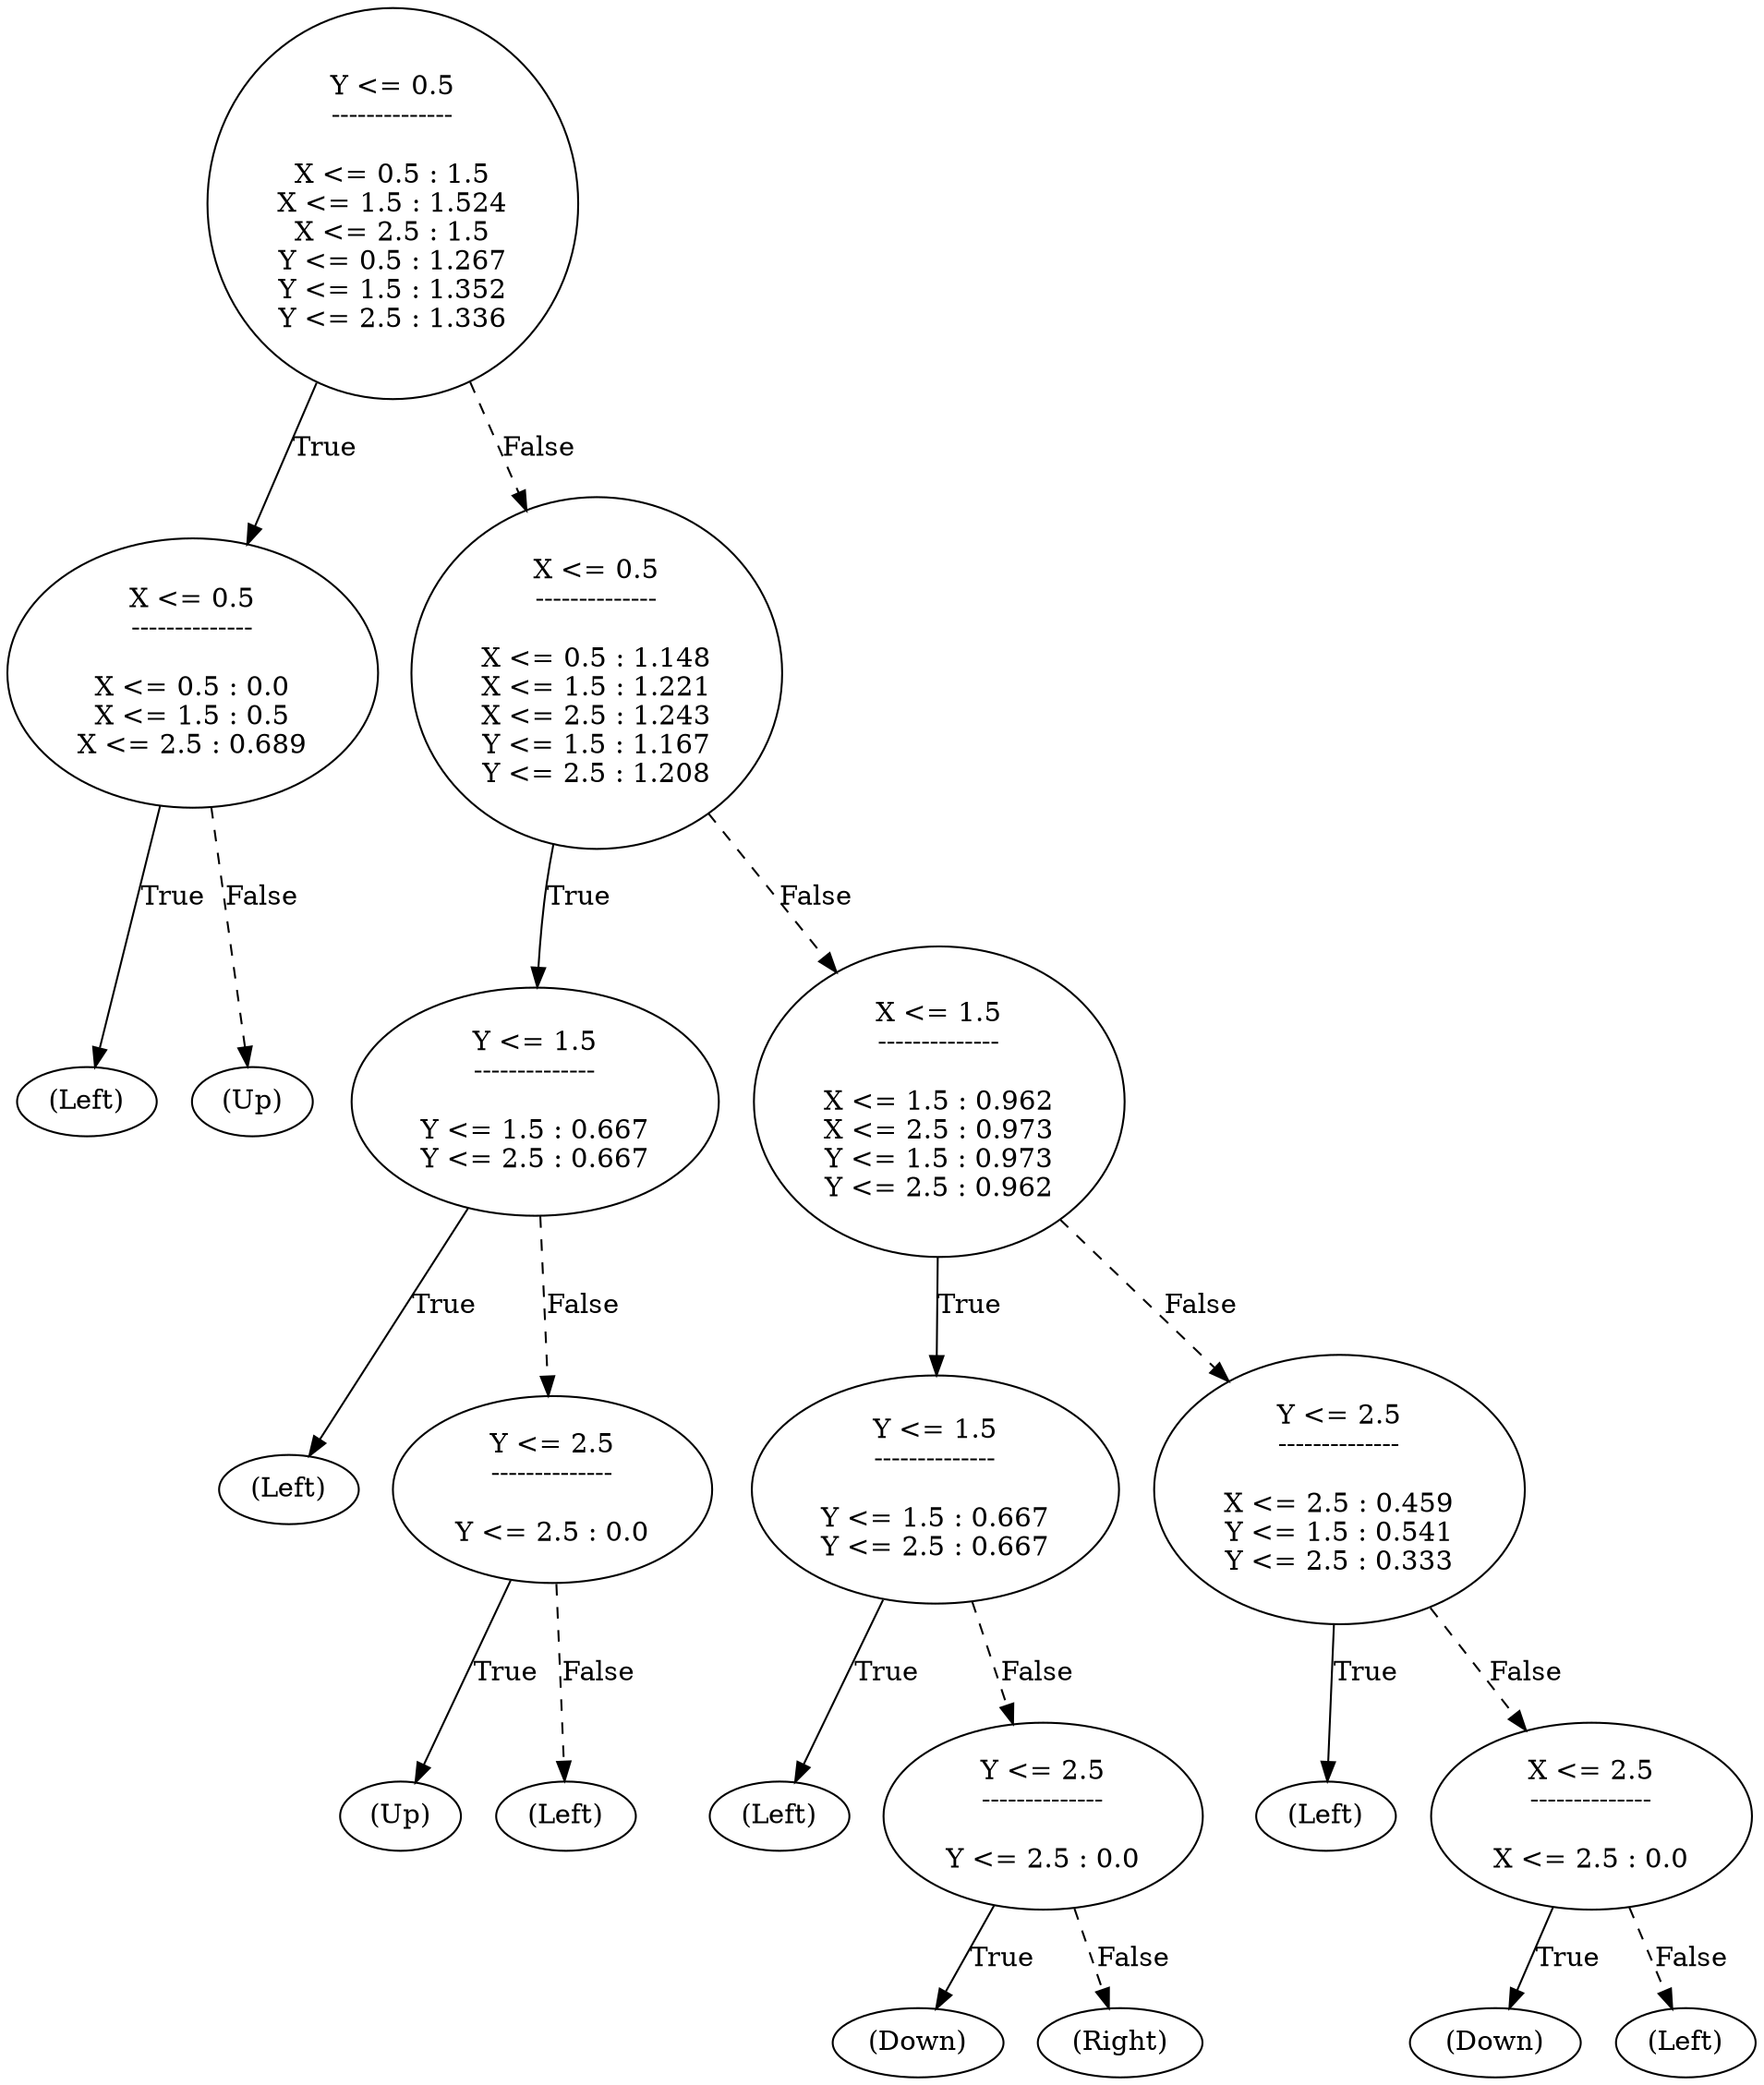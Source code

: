 digraph {
0 [label="Y <= 0.5
--------------

X <= 0.5 : 1.5
X <= 1.5 : 1.524
X <= 2.5 : 1.5
Y <= 0.5 : 1.267
Y <= 1.5 : 1.352
Y <= 2.5 : 1.336"];
1 [label="X <= 0.5
--------------

X <= 0.5 : 0.0
X <= 1.5 : 0.5
X <= 2.5 : 0.689"];
2 [label="(Left)"];
1 -> 2 [label="True"];
3 [label="(Up)"];
1 -> 3 [style="dashed", label="False"];
0 -> 1 [label="True"];
4 [label="X <= 0.5
--------------

X <= 0.5 : 1.148
X <= 1.5 : 1.221
X <= 2.5 : 1.243
Y <= 1.5 : 1.167
Y <= 2.5 : 1.208"];
5 [label="Y <= 1.5
--------------

Y <= 1.5 : 0.667
Y <= 2.5 : 0.667"];
6 [label="(Left)"];
5 -> 6 [label="True"];
7 [label="Y <= 2.5
--------------

Y <= 2.5 : 0.0"];
8 [label="(Up)"];
7 -> 8 [label="True"];
9 [label="(Left)"];
7 -> 9 [style="dashed", label="False"];
5 -> 7 [style="dashed", label="False"];
4 -> 5 [label="True"];
10 [label="X <= 1.5
--------------

X <= 1.5 : 0.962
X <= 2.5 : 0.973
Y <= 1.5 : 0.973
Y <= 2.5 : 0.962"];
11 [label="Y <= 1.5
--------------

Y <= 1.5 : 0.667
Y <= 2.5 : 0.667"];
12 [label="(Left)"];
11 -> 12 [label="True"];
13 [label="Y <= 2.5
--------------

Y <= 2.5 : 0.0"];
14 [label="(Down)"];
13 -> 14 [label="True"];
15 [label="(Right)"];
13 -> 15 [style="dashed", label="False"];
11 -> 13 [style="dashed", label="False"];
10 -> 11 [label="True"];
16 [label="Y <= 2.5
--------------

X <= 2.5 : 0.459
Y <= 1.5 : 0.541
Y <= 2.5 : 0.333"];
17 [label="(Left)"];
16 -> 17 [label="True"];
18 [label="X <= 2.5
--------------

X <= 2.5 : 0.0"];
19 [label="(Down)"];
18 -> 19 [label="True"];
20 [label="(Left)"];
18 -> 20 [style="dashed", label="False"];
16 -> 18 [style="dashed", label="False"];
10 -> 16 [style="dashed", label="False"];
4 -> 10 [style="dashed", label="False"];
0 -> 4 [style="dashed", label="False"];

}